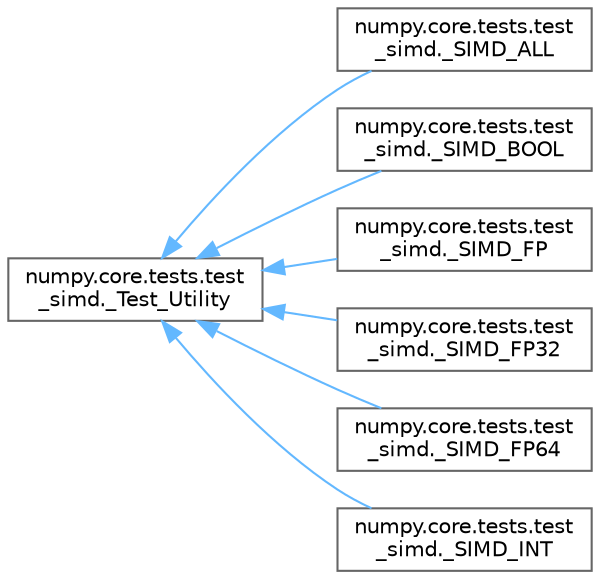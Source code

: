 digraph "Graphical Class Hierarchy"
{
 // LATEX_PDF_SIZE
  bgcolor="transparent";
  edge [fontname=Helvetica,fontsize=10,labelfontname=Helvetica,labelfontsize=10];
  node [fontname=Helvetica,fontsize=10,shape=box,height=0.2,width=0.4];
  rankdir="LR";
  Node0 [id="Node000000",label="numpy.core.tests.test\l_simd._Test_Utility",height=0.2,width=0.4,color="grey40", fillcolor="white", style="filled",URL="$d2/d5c/classnumpy_1_1core_1_1tests_1_1test__simd_1_1__Test__Utility.html",tooltip=" "];
  Node0 -> Node1 [id="edge4293_Node000000_Node000001",dir="back",color="steelblue1",style="solid",tooltip=" "];
  Node1 [id="Node000001",label="numpy.core.tests.test\l_simd._SIMD_ALL",height=0.2,width=0.4,color="grey40", fillcolor="white", style="filled",URL="$dd/d71/classnumpy_1_1core_1_1tests_1_1test__simd_1_1__SIMD__ALL.html",tooltip=" "];
  Node0 -> Node2 [id="edge4294_Node000000_Node000002",dir="back",color="steelblue1",style="solid",tooltip=" "];
  Node2 [id="Node000002",label="numpy.core.tests.test\l_simd._SIMD_BOOL",height=0.2,width=0.4,color="grey40", fillcolor="white", style="filled",URL="$d0/d14/classnumpy_1_1core_1_1tests_1_1test__simd_1_1__SIMD__BOOL.html",tooltip=" "];
  Node0 -> Node3 [id="edge4295_Node000000_Node000003",dir="back",color="steelblue1",style="solid",tooltip=" "];
  Node3 [id="Node000003",label="numpy.core.tests.test\l_simd._SIMD_FP",height=0.2,width=0.4,color="grey40", fillcolor="white", style="filled",URL="$df/dbf/classnumpy_1_1core_1_1tests_1_1test__simd_1_1__SIMD__FP.html",tooltip=" "];
  Node0 -> Node4 [id="edge4296_Node000000_Node000004",dir="back",color="steelblue1",style="solid",tooltip=" "];
  Node4 [id="Node000004",label="numpy.core.tests.test\l_simd._SIMD_FP32",height=0.2,width=0.4,color="grey40", fillcolor="white", style="filled",URL="$d1/d35/classnumpy_1_1core_1_1tests_1_1test__simd_1_1__SIMD__FP32.html",tooltip=" "];
  Node0 -> Node5 [id="edge4297_Node000000_Node000005",dir="back",color="steelblue1",style="solid",tooltip=" "];
  Node5 [id="Node000005",label="numpy.core.tests.test\l_simd._SIMD_FP64",height=0.2,width=0.4,color="grey40", fillcolor="white", style="filled",URL="$d9/d6d/classnumpy_1_1core_1_1tests_1_1test__simd_1_1__SIMD__FP64.html",tooltip=" "];
  Node0 -> Node6 [id="edge4298_Node000000_Node000006",dir="back",color="steelblue1",style="solid",tooltip=" "];
  Node6 [id="Node000006",label="numpy.core.tests.test\l_simd._SIMD_INT",height=0.2,width=0.4,color="grey40", fillcolor="white", style="filled",URL="$d6/daa/classnumpy_1_1core_1_1tests_1_1test__simd_1_1__SIMD__INT.html",tooltip=" "];
}
